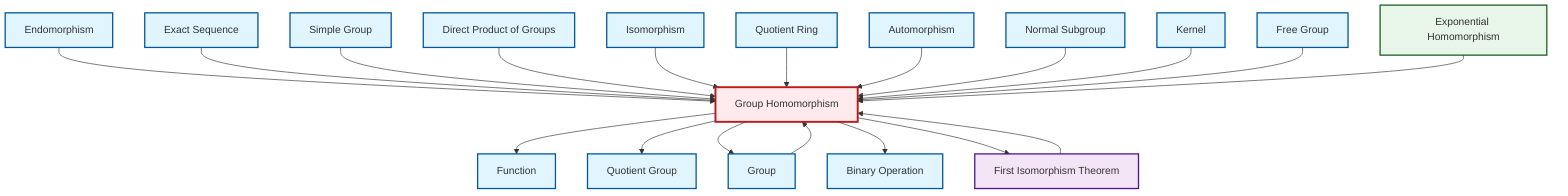 graph TD
    classDef definition fill:#e1f5fe,stroke:#01579b,stroke-width:2px
    classDef theorem fill:#f3e5f5,stroke:#4a148c,stroke-width:2px
    classDef axiom fill:#fff3e0,stroke:#e65100,stroke-width:2px
    classDef example fill:#e8f5e9,stroke:#1b5e20,stroke-width:2px
    classDef current fill:#ffebee,stroke:#b71c1c,stroke-width:3px
    def-automorphism["Automorphism"]:::definition
    def-kernel["Kernel"]:::definition
    def-group["Group"]:::definition
    def-direct-product["Direct Product of Groups"]:::definition
    def-quotient-ring["Quotient Ring"]:::definition
    def-normal-subgroup["Normal Subgroup"]:::definition
    def-function["Function"]:::definition
    ex-exponential-homomorphism["Exponential Homomorphism"]:::example
    def-isomorphism["Isomorphism"]:::definition
    def-endomorphism["Endomorphism"]:::definition
    def-homomorphism["Group Homomorphism"]:::definition
    def-free-group["Free Group"]:::definition
    def-simple-group["Simple Group"]:::definition
    def-quotient-group["Quotient Group"]:::definition
    def-exact-sequence["Exact Sequence"]:::definition
    thm-first-isomorphism["First Isomorphism Theorem"]:::theorem
    def-binary-operation["Binary Operation"]:::definition
    def-endomorphism --> def-homomorphism
    def-exact-sequence --> def-homomorphism
    def-simple-group --> def-homomorphism
    def-homomorphism --> def-function
    def-homomorphism --> def-quotient-group
    def-direct-product --> def-homomorphism
    def-isomorphism --> def-homomorphism
    def-homomorphism --> def-group
    def-quotient-ring --> def-homomorphism
    def-automorphism --> def-homomorphism
    def-normal-subgroup --> def-homomorphism
    def-group --> def-homomorphism
    def-kernel --> def-homomorphism
    def-free-group --> def-homomorphism
    thm-first-isomorphism --> def-homomorphism
    ex-exponential-homomorphism --> def-homomorphism
    def-homomorphism --> def-binary-operation
    def-homomorphism --> thm-first-isomorphism
    class def-homomorphism current